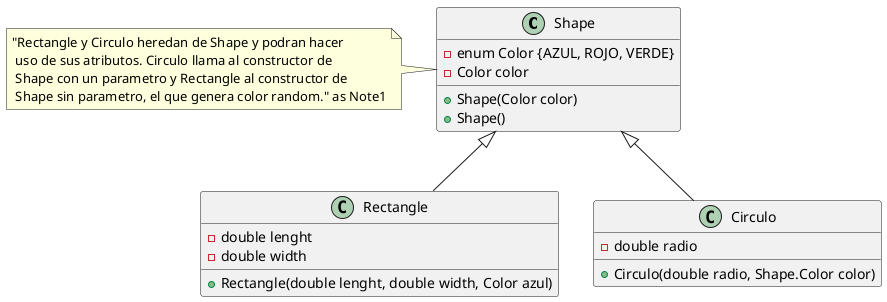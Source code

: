 @startuml

class Shape{
    - enum Color {AZUL, ROJO, VERDE}
    - Color color

    + Shape(Color color)
    + Shape()
}

class Rectangle{
    - double lenght
    - double width

    + Rectangle(double lenght, double width, Color azul)
}

class Circulo{
    -double radio

    +Circulo(double radio, Shape.Color color)
}

note left of Shape : "Rectangle y Circulo heredan de Shape y podran hacer \n uso de sus atributos. Circulo llama al constructor de \n Shape con un parametro y Rectangle al constructor de \n Shape sin parametro, el que genera color random." as Note1

Shape <|-- Rectangle
Shape <|-- Circulo


@enduml